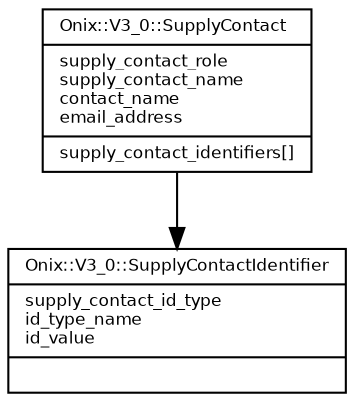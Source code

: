 digraph G {
  fontname = "Bitstream Vera Sans"
  fontsize = 8

  node [
    fontname = "Bitstream Vera Sans"
    fontsize = 8
    shape = "record"
  ]

  edge [
    fontname = "Bitstream Vera Sans"
    fontsize = 8
  ]

  SupplyContact [
    label = "{Onix::V3_0::SupplyContact\l|supply_contact_role\lsupply_contact_name\lcontact_name\lemail_address\l|supply_contact_identifiers[]\l}"
  ]

  SupplyContact -> SupplyContactIdentifier [arrowhead=normal]

  SupplyContactIdentifier [
    label = "{Onix::V3_0::SupplyContactIdentifier\l|supply_contact_id_type\lid_type_name\lid_value\l|\l}"
  ]




}
